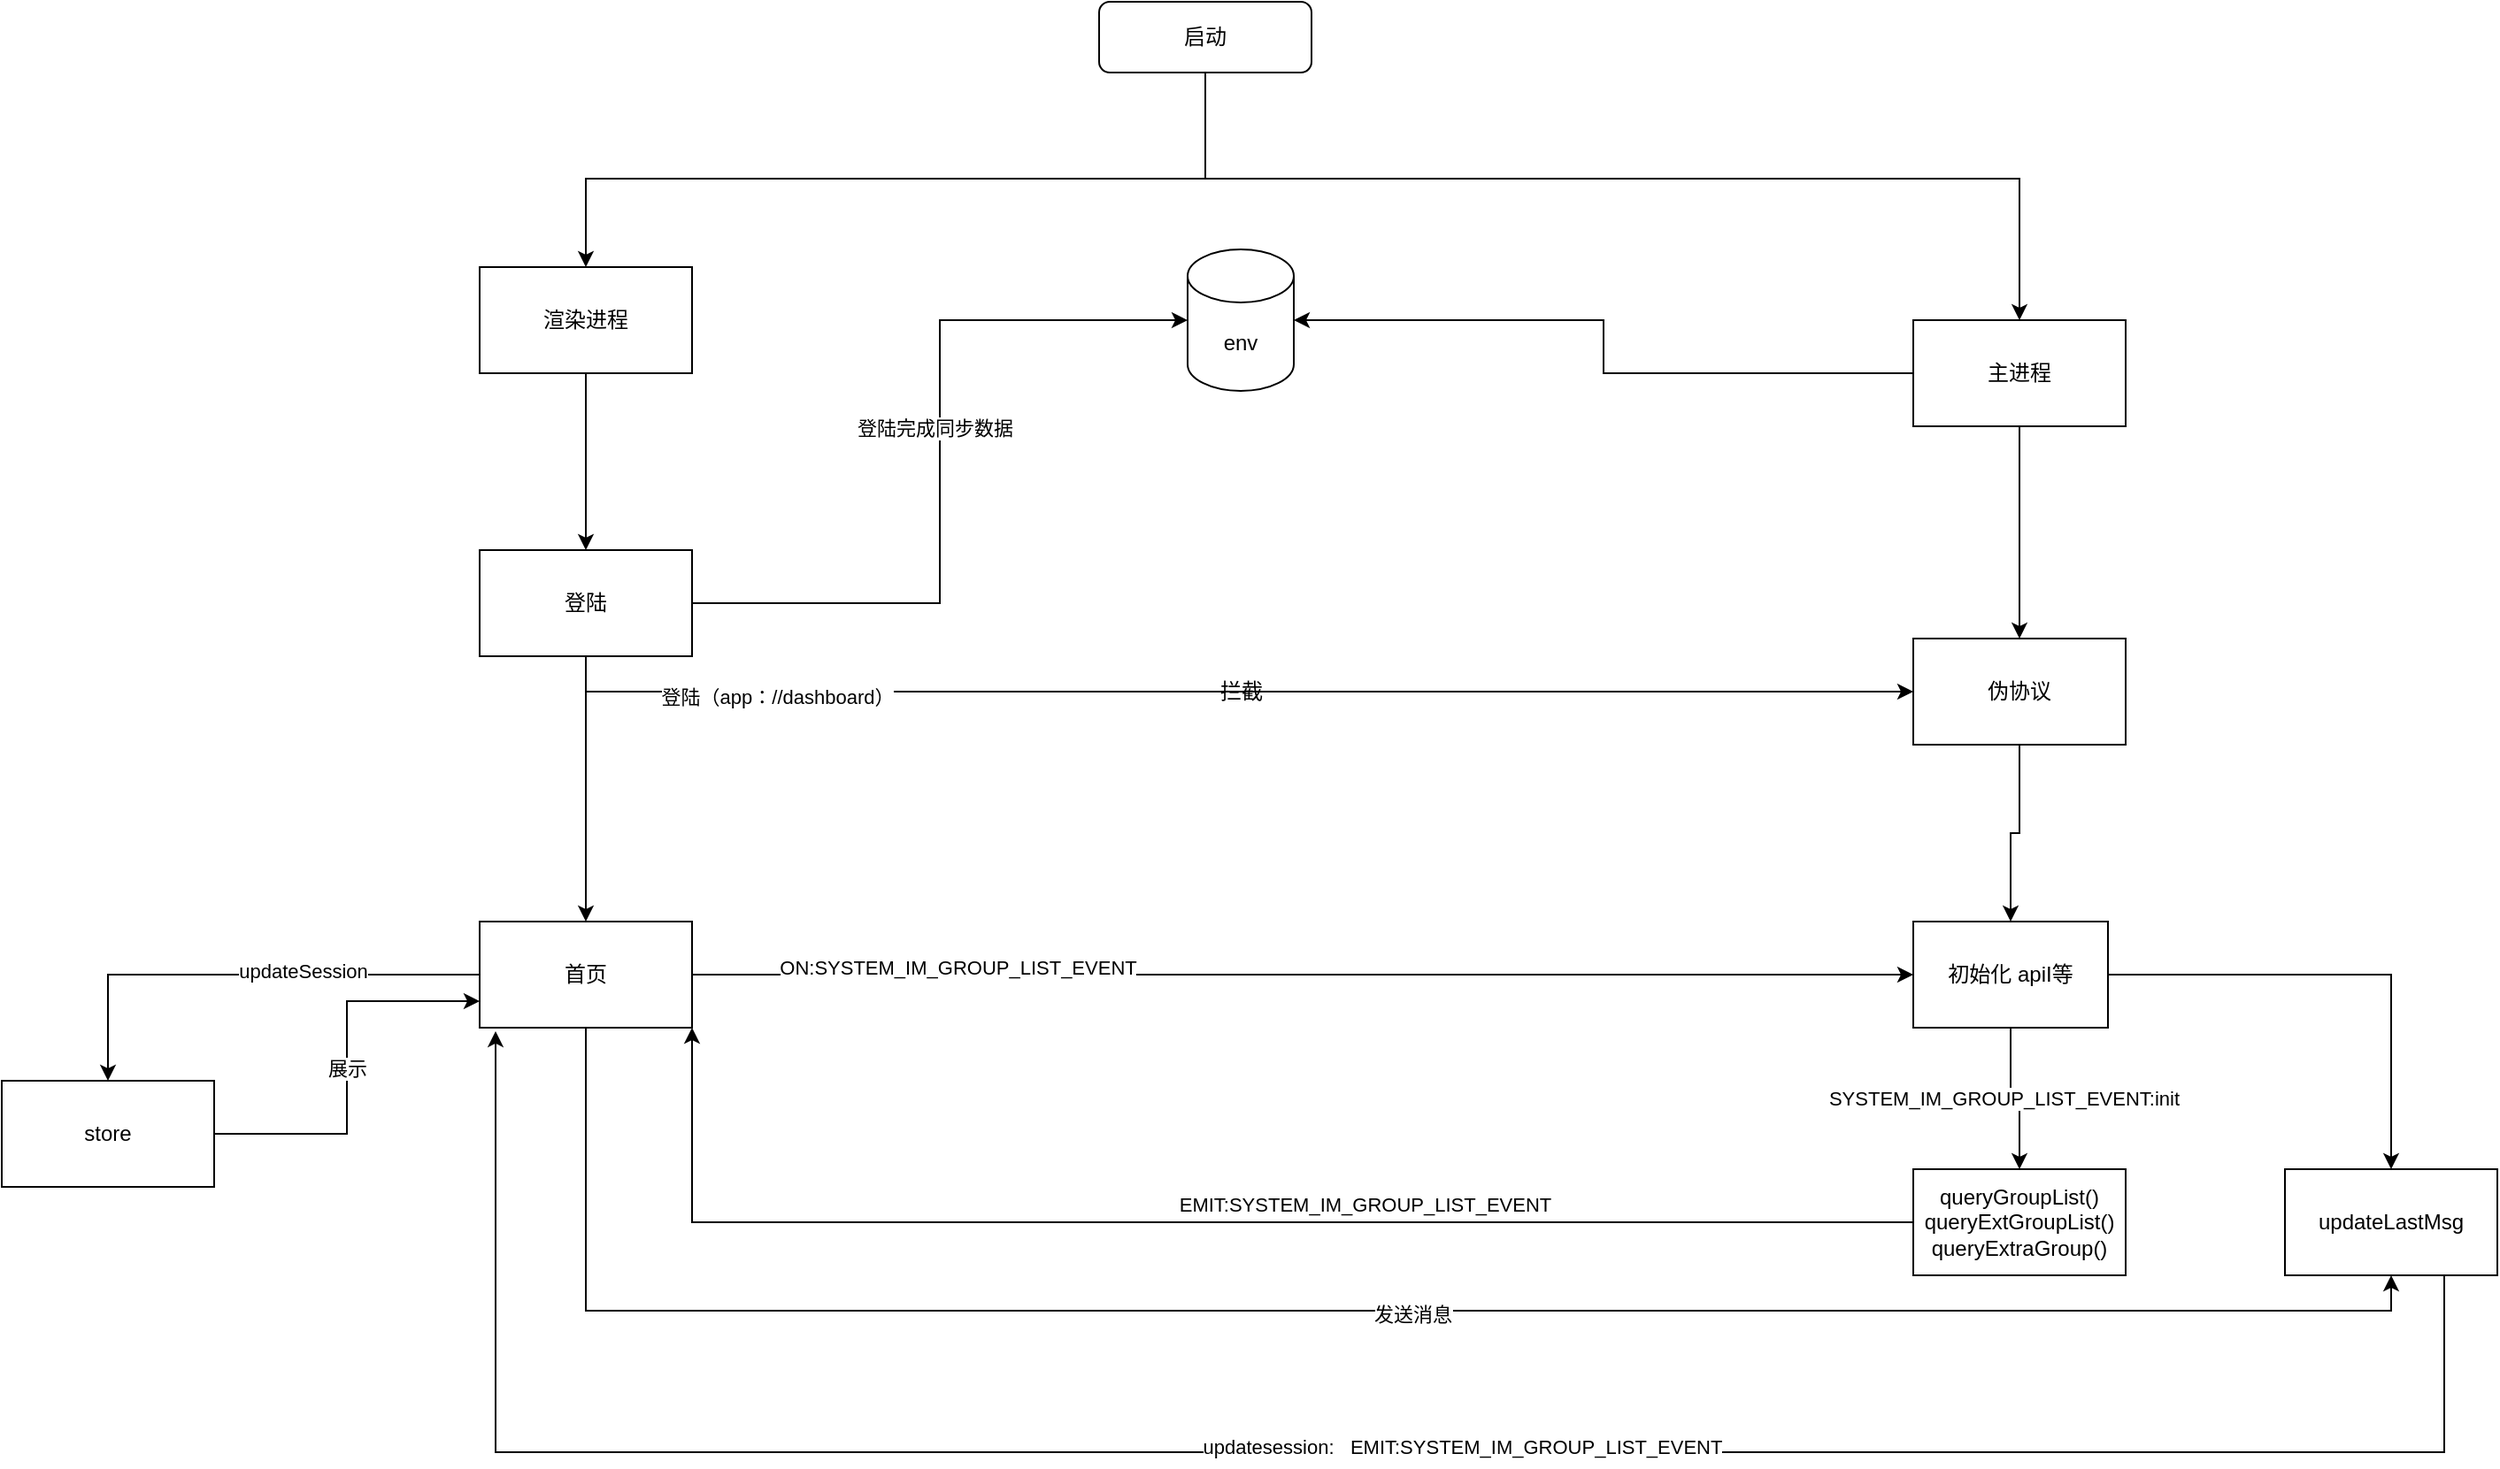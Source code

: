 <mxfile version="14.8.0" type="github">
  <diagram id="C5RBs43oDa-KdzZeNtuy" name="Page-1">
    <mxGraphModel dx="1426" dy="698" grid="1" gridSize="10" guides="1" tooltips="1" connect="1" arrows="1" fold="1" page="1" pageScale="1" pageWidth="3300" pageHeight="4681" math="0" shadow="0">
      <root>
        <mxCell id="WIyWlLk6GJQsqaUBKTNV-0" />
        <mxCell id="WIyWlLk6GJQsqaUBKTNV-1" parent="WIyWlLk6GJQsqaUBKTNV-0" />
        <mxCell id="BsJ-aQNRFafiXBGPZJsn-5" style="edgeStyle=orthogonalEdgeStyle;rounded=0;orthogonalLoop=1;jettySize=auto;html=1;entryX=0.5;entryY=0;entryDx=0;entryDy=0;" parent="WIyWlLk6GJQsqaUBKTNV-1" source="BsJ-aQNRFafiXBGPZJsn-0" target="BsJ-aQNRFafiXBGPZJsn-1" edge="1">
          <mxGeometry relative="1" as="geometry">
            <Array as="points">
              <mxPoint x="1200" y="200" />
            </Array>
          </mxGeometry>
        </mxCell>
        <mxCell id="BsJ-aQNRFafiXBGPZJsn-6" style="edgeStyle=orthogonalEdgeStyle;rounded=0;orthogonalLoop=1;jettySize=auto;html=1;entryX=0.5;entryY=0;entryDx=0;entryDy=0;" parent="WIyWlLk6GJQsqaUBKTNV-1" source="BsJ-aQNRFafiXBGPZJsn-0" target="BsJ-aQNRFafiXBGPZJsn-2" edge="1">
          <mxGeometry relative="1" as="geometry">
            <Array as="points">
              <mxPoint x="1200" y="200" />
              <mxPoint x="1660" y="200" />
            </Array>
          </mxGeometry>
        </mxCell>
        <mxCell id="BsJ-aQNRFafiXBGPZJsn-0" value="启动" style="rounded=1;whiteSpace=wrap;html=1;" parent="WIyWlLk6GJQsqaUBKTNV-1" vertex="1">
          <mxGeometry x="1140" y="100" width="120" height="40" as="geometry" />
        </mxCell>
        <mxCell id="BsJ-aQNRFafiXBGPZJsn-15" style="edgeStyle=orthogonalEdgeStyle;rounded=0;orthogonalLoop=1;jettySize=auto;html=1;entryX=0.5;entryY=0;entryDx=0;entryDy=0;" parent="WIyWlLk6GJQsqaUBKTNV-1" source="BsJ-aQNRFafiXBGPZJsn-1" target="BsJ-aQNRFafiXBGPZJsn-3" edge="1">
          <mxGeometry relative="1" as="geometry" />
        </mxCell>
        <mxCell id="BsJ-aQNRFafiXBGPZJsn-1" value="渲染进程" style="rounded=0;whiteSpace=wrap;html=1;" parent="WIyWlLk6GJQsqaUBKTNV-1" vertex="1">
          <mxGeometry x="790" y="250" width="120" height="60" as="geometry" />
        </mxCell>
        <mxCell id="BsJ-aQNRFafiXBGPZJsn-21" style="edgeStyle=orthogonalEdgeStyle;rounded=0;orthogonalLoop=1;jettySize=auto;html=1;entryX=1;entryY=0.5;entryDx=0;entryDy=0;entryPerimeter=0;" parent="WIyWlLk6GJQsqaUBKTNV-1" source="BsJ-aQNRFafiXBGPZJsn-2" target="BsJ-aQNRFafiXBGPZJsn-10" edge="1">
          <mxGeometry relative="1" as="geometry" />
        </mxCell>
        <mxCell id="BsJ-aQNRFafiXBGPZJsn-26" style="edgeStyle=orthogonalEdgeStyle;rounded=0;orthogonalLoop=1;jettySize=auto;html=1;" parent="WIyWlLk6GJQsqaUBKTNV-1" source="BsJ-aQNRFafiXBGPZJsn-2" target="BsJ-aQNRFafiXBGPZJsn-7" edge="1">
          <mxGeometry relative="1" as="geometry" />
        </mxCell>
        <mxCell id="BsJ-aQNRFafiXBGPZJsn-2" value="主进程" style="rounded=0;whiteSpace=wrap;html=1;" parent="WIyWlLk6GJQsqaUBKTNV-1" vertex="1">
          <mxGeometry x="1600" y="280" width="120" height="60" as="geometry" />
        </mxCell>
        <mxCell id="BsJ-aQNRFafiXBGPZJsn-17" style="edgeStyle=orthogonalEdgeStyle;rounded=0;orthogonalLoop=1;jettySize=auto;html=1;exitX=0.5;exitY=1;exitDx=0;exitDy=0;" parent="WIyWlLk6GJQsqaUBKTNV-1" source="BsJ-aQNRFafiXBGPZJsn-3" target="BsJ-aQNRFafiXBGPZJsn-7" edge="1">
          <mxGeometry relative="1" as="geometry" />
        </mxCell>
        <mxCell id="BsJ-aQNRFafiXBGPZJsn-18" value="登陆（app：//dashboard）" style="edgeLabel;html=1;align=center;verticalAlign=middle;resizable=0;points=[];" parent="BsJ-aQNRFafiXBGPZJsn-17" vertex="1" connectable="0">
          <mxGeometry x="-0.668" y="-3" relative="1" as="geometry">
            <mxPoint as="offset" />
          </mxGeometry>
        </mxCell>
        <mxCell id="BsJ-aQNRFafiXBGPZJsn-19" style="edgeStyle=orthogonalEdgeStyle;rounded=0;orthogonalLoop=1;jettySize=auto;html=1;entryX=0;entryY=0.5;entryDx=0;entryDy=0;entryPerimeter=0;" parent="WIyWlLk6GJQsqaUBKTNV-1" source="BsJ-aQNRFafiXBGPZJsn-3" target="BsJ-aQNRFafiXBGPZJsn-10" edge="1">
          <mxGeometry relative="1" as="geometry" />
        </mxCell>
        <mxCell id="BsJ-aQNRFafiXBGPZJsn-20" value="登陆完成同步数据" style="edgeLabel;html=1;align=center;verticalAlign=middle;resizable=0;points=[];" parent="BsJ-aQNRFafiXBGPZJsn-19" vertex="1" connectable="0">
          <mxGeometry x="0.086" y="3" relative="1" as="geometry">
            <mxPoint as="offset" />
          </mxGeometry>
        </mxCell>
        <mxCell id="BsJ-aQNRFafiXBGPZJsn-23" style="edgeStyle=orthogonalEdgeStyle;rounded=0;orthogonalLoop=1;jettySize=auto;html=1;entryX=0.5;entryY=0;entryDx=0;entryDy=0;" parent="WIyWlLk6GJQsqaUBKTNV-1" source="BsJ-aQNRFafiXBGPZJsn-3" target="BsJ-aQNRFafiXBGPZJsn-22" edge="1">
          <mxGeometry relative="1" as="geometry" />
        </mxCell>
        <mxCell id="BsJ-aQNRFafiXBGPZJsn-3" value="登陆" style="rounded=0;whiteSpace=wrap;html=1;" parent="WIyWlLk6GJQsqaUBKTNV-1" vertex="1">
          <mxGeometry x="790" y="410" width="120" height="60" as="geometry" />
        </mxCell>
        <mxCell id="BsJ-aQNRFafiXBGPZJsn-27" style="edgeStyle=orthogonalEdgeStyle;rounded=0;orthogonalLoop=1;jettySize=auto;html=1;entryX=0.5;entryY=0;entryDx=0;entryDy=0;" parent="WIyWlLk6GJQsqaUBKTNV-1" source="BsJ-aQNRFafiXBGPZJsn-7" target="BsJ-aQNRFafiXBGPZJsn-16" edge="1">
          <mxGeometry relative="1" as="geometry" />
        </mxCell>
        <mxCell id="BsJ-aQNRFafiXBGPZJsn-7" value="伪协议" style="rounded=0;whiteSpace=wrap;html=1;" parent="WIyWlLk6GJQsqaUBKTNV-1" vertex="1">
          <mxGeometry x="1600" y="460" width="120" height="60" as="geometry" />
        </mxCell>
        <mxCell id="BsJ-aQNRFafiXBGPZJsn-10" value="env" style="shape=cylinder3;whiteSpace=wrap;html=1;boundedLbl=1;backgroundOutline=1;size=15;" parent="WIyWlLk6GJQsqaUBKTNV-1" vertex="1">
          <mxGeometry x="1190" y="240" width="60" height="80" as="geometry" />
        </mxCell>
        <mxCell id="AwtElGB8PuQtSJ0JJ_dZ-2" value="" style="edgeStyle=orthogonalEdgeStyle;rounded=0;orthogonalLoop=1;jettySize=auto;html=1;" edge="1" parent="WIyWlLk6GJQsqaUBKTNV-1" source="BsJ-aQNRFafiXBGPZJsn-16" target="AwtElGB8PuQtSJ0JJ_dZ-1">
          <mxGeometry relative="1" as="geometry" />
        </mxCell>
        <mxCell id="AwtElGB8PuQtSJ0JJ_dZ-3" value="SYSTEM_IM_GROUP_LIST_EVENT:init" style="edgeLabel;html=1;align=center;verticalAlign=middle;resizable=0;points=[];" vertex="1" connectable="0" parent="AwtElGB8PuQtSJ0JJ_dZ-2">
          <mxGeometry x="-0.075" y="-4" relative="1" as="geometry">
            <mxPoint as="offset" />
          </mxGeometry>
        </mxCell>
        <mxCell id="AwtElGB8PuQtSJ0JJ_dZ-13" style="edgeStyle=orthogonalEdgeStyle;rounded=0;orthogonalLoop=1;jettySize=auto;html=1;entryX=0.5;entryY=0;entryDx=0;entryDy=0;" edge="1" parent="WIyWlLk6GJQsqaUBKTNV-1" source="BsJ-aQNRFafiXBGPZJsn-16" target="AwtElGB8PuQtSJ0JJ_dZ-9">
          <mxGeometry relative="1" as="geometry" />
        </mxCell>
        <mxCell id="BsJ-aQNRFafiXBGPZJsn-16" value="初始化 apiI等" style="rounded=0;whiteSpace=wrap;html=1;" parent="WIyWlLk6GJQsqaUBKTNV-1" vertex="1">
          <mxGeometry x="1600" y="620" width="110" height="60" as="geometry" />
        </mxCell>
        <mxCell id="BsJ-aQNRFafiXBGPZJsn-28" style="edgeStyle=orthogonalEdgeStyle;rounded=0;orthogonalLoop=1;jettySize=auto;html=1;entryX=0;entryY=0.5;entryDx=0;entryDy=0;" parent="WIyWlLk6GJQsqaUBKTNV-1" source="BsJ-aQNRFafiXBGPZJsn-22" target="BsJ-aQNRFafiXBGPZJsn-16" edge="1">
          <mxGeometry relative="1" as="geometry">
            <mxPoint x="1610" y="660" as="targetPoint" />
            <Array as="points">
              <mxPoint x="1600" y="650" />
              <mxPoint x="1600" y="650" />
            </Array>
          </mxGeometry>
        </mxCell>
        <mxCell id="AwtElGB8PuQtSJ0JJ_dZ-0" value="ON:SYSTEM_IM_GROUP_LIST_EVENT" style="edgeLabel;html=1;align=center;verticalAlign=middle;resizable=0;points=[];" vertex="1" connectable="0" parent="BsJ-aQNRFafiXBGPZJsn-28">
          <mxGeometry x="-0.565" y="4" relative="1" as="geometry">
            <mxPoint as="offset" />
          </mxGeometry>
        </mxCell>
        <mxCell id="AwtElGB8PuQtSJ0JJ_dZ-6" style="edgeStyle=orthogonalEdgeStyle;rounded=0;orthogonalLoop=1;jettySize=auto;html=1;entryX=0.5;entryY=0;entryDx=0;entryDy=0;" edge="1" parent="WIyWlLk6GJQsqaUBKTNV-1" source="BsJ-aQNRFafiXBGPZJsn-22" target="AwtElGB8PuQtSJ0JJ_dZ-7">
          <mxGeometry relative="1" as="geometry">
            <mxPoint x="850" y="850" as="targetPoint" />
          </mxGeometry>
        </mxCell>
        <mxCell id="AwtElGB8PuQtSJ0JJ_dZ-8" value="updateSession" style="edgeLabel;html=1;align=center;verticalAlign=middle;resizable=0;points=[];" vertex="1" connectable="0" parent="AwtElGB8PuQtSJ0JJ_dZ-6">
          <mxGeometry x="-0.259" y="-2" relative="1" as="geometry">
            <mxPoint as="offset" />
          </mxGeometry>
        </mxCell>
        <mxCell id="AwtElGB8PuQtSJ0JJ_dZ-11" style="edgeStyle=orthogonalEdgeStyle;rounded=0;orthogonalLoop=1;jettySize=auto;html=1;entryX=0.5;entryY=1;entryDx=0;entryDy=0;" edge="1" parent="WIyWlLk6GJQsqaUBKTNV-1" source="BsJ-aQNRFafiXBGPZJsn-22" target="AwtElGB8PuQtSJ0JJ_dZ-9">
          <mxGeometry relative="1" as="geometry">
            <mxPoint x="850" y="950" as="targetPoint" />
            <Array as="points">
              <mxPoint x="850" y="840" />
              <mxPoint x="1870" y="840" />
            </Array>
          </mxGeometry>
        </mxCell>
        <mxCell id="AwtElGB8PuQtSJ0JJ_dZ-12" value="发送消息" style="edgeLabel;html=1;align=center;verticalAlign=middle;resizable=0;points=[];" vertex="1" connectable="0" parent="AwtElGB8PuQtSJ0JJ_dZ-11">
          <mxGeometry x="0.044" y="-2" relative="1" as="geometry">
            <mxPoint as="offset" />
          </mxGeometry>
        </mxCell>
        <mxCell id="BsJ-aQNRFafiXBGPZJsn-22" value="首页" style="rounded=0;whiteSpace=wrap;html=1;" parent="WIyWlLk6GJQsqaUBKTNV-1" vertex="1">
          <mxGeometry x="790" y="620" width="120" height="60" as="geometry" />
        </mxCell>
        <mxCell id="BsJ-aQNRFafiXBGPZJsn-24" value="拦截" style="text;html=1;align=center;verticalAlign=middle;resizable=0;points=[];autosize=1;strokeColor=none;" parent="WIyWlLk6GJQsqaUBKTNV-1" vertex="1">
          <mxGeometry x="1200" y="480" width="40" height="20" as="geometry" />
        </mxCell>
        <mxCell id="AwtElGB8PuQtSJ0JJ_dZ-4" style="edgeStyle=orthogonalEdgeStyle;rounded=0;orthogonalLoop=1;jettySize=auto;html=1;entryX=1;entryY=1;entryDx=0;entryDy=0;" edge="1" parent="WIyWlLk6GJQsqaUBKTNV-1" source="AwtElGB8PuQtSJ0JJ_dZ-1" target="BsJ-aQNRFafiXBGPZJsn-22">
          <mxGeometry relative="1" as="geometry" />
        </mxCell>
        <mxCell id="AwtElGB8PuQtSJ0JJ_dZ-1" value="queryGroupList()&lt;br&gt;queryExtGroupList()&lt;br&gt;queryExtraGroup()" style="whiteSpace=wrap;html=1;rounded=0;" vertex="1" parent="WIyWlLk6GJQsqaUBKTNV-1">
          <mxGeometry x="1600" y="760" width="120" height="60" as="geometry" />
        </mxCell>
        <mxCell id="AwtElGB8PuQtSJ0JJ_dZ-5" value="&lt;span style=&quot;font-size: 11px ; background-color: rgb(255 , 255 , 255)&quot;&gt;EMIT:SYSTEM_IM_GROUP_LIST_EVENT&lt;/span&gt;" style="text;html=1;align=center;verticalAlign=middle;resizable=0;points=[];autosize=1;strokeColor=none;" vertex="1" parent="WIyWlLk6GJQsqaUBKTNV-1">
          <mxGeometry x="1170" y="770" width="240" height="20" as="geometry" />
        </mxCell>
        <mxCell id="AwtElGB8PuQtSJ0JJ_dZ-17" value="展示" style="edgeStyle=orthogonalEdgeStyle;rounded=0;orthogonalLoop=1;jettySize=auto;html=1;entryX=0;entryY=0.75;entryDx=0;entryDy=0;" edge="1" parent="WIyWlLk6GJQsqaUBKTNV-1" source="AwtElGB8PuQtSJ0JJ_dZ-7" target="BsJ-aQNRFafiXBGPZJsn-22">
          <mxGeometry relative="1" as="geometry" />
        </mxCell>
        <mxCell id="AwtElGB8PuQtSJ0JJ_dZ-7" value="store" style="rounded=0;whiteSpace=wrap;html=1;" vertex="1" parent="WIyWlLk6GJQsqaUBKTNV-1">
          <mxGeometry x="520" y="710" width="120" height="60" as="geometry" />
        </mxCell>
        <mxCell id="AwtElGB8PuQtSJ0JJ_dZ-15" style="edgeStyle=orthogonalEdgeStyle;rounded=0;orthogonalLoop=1;jettySize=auto;html=1;exitX=0.75;exitY=1;exitDx=0;exitDy=0;entryX=0.075;entryY=1.033;entryDx=0;entryDy=0;entryPerimeter=0;" edge="1" parent="WIyWlLk6GJQsqaUBKTNV-1" source="AwtElGB8PuQtSJ0JJ_dZ-9" target="BsJ-aQNRFafiXBGPZJsn-22">
          <mxGeometry relative="1" as="geometry">
            <mxPoint x="1000" y="1100" as="targetPoint" />
            <Array as="points">
              <mxPoint x="1900" y="920" />
              <mxPoint x="799" y="920" />
            </Array>
          </mxGeometry>
        </mxCell>
        <mxCell id="AwtElGB8PuQtSJ0JJ_dZ-16" value="updatesession:&amp;nbsp; &amp;nbsp;EMIT:SYSTEM_IM_GROUP_LIST_EVENT" style="edgeLabel;html=1;align=center;verticalAlign=middle;resizable=0;points=[];" vertex="1" connectable="0" parent="AwtElGB8PuQtSJ0JJ_dZ-15">
          <mxGeometry x="-0.09" y="-3" relative="1" as="geometry">
            <mxPoint as="offset" />
          </mxGeometry>
        </mxCell>
        <mxCell id="AwtElGB8PuQtSJ0JJ_dZ-9" value="updateLastMsg" style="rounded=0;whiteSpace=wrap;html=1;" vertex="1" parent="WIyWlLk6GJQsqaUBKTNV-1">
          <mxGeometry x="1810" y="760" width="120" height="60" as="geometry" />
        </mxCell>
      </root>
    </mxGraphModel>
  </diagram>
</mxfile>
